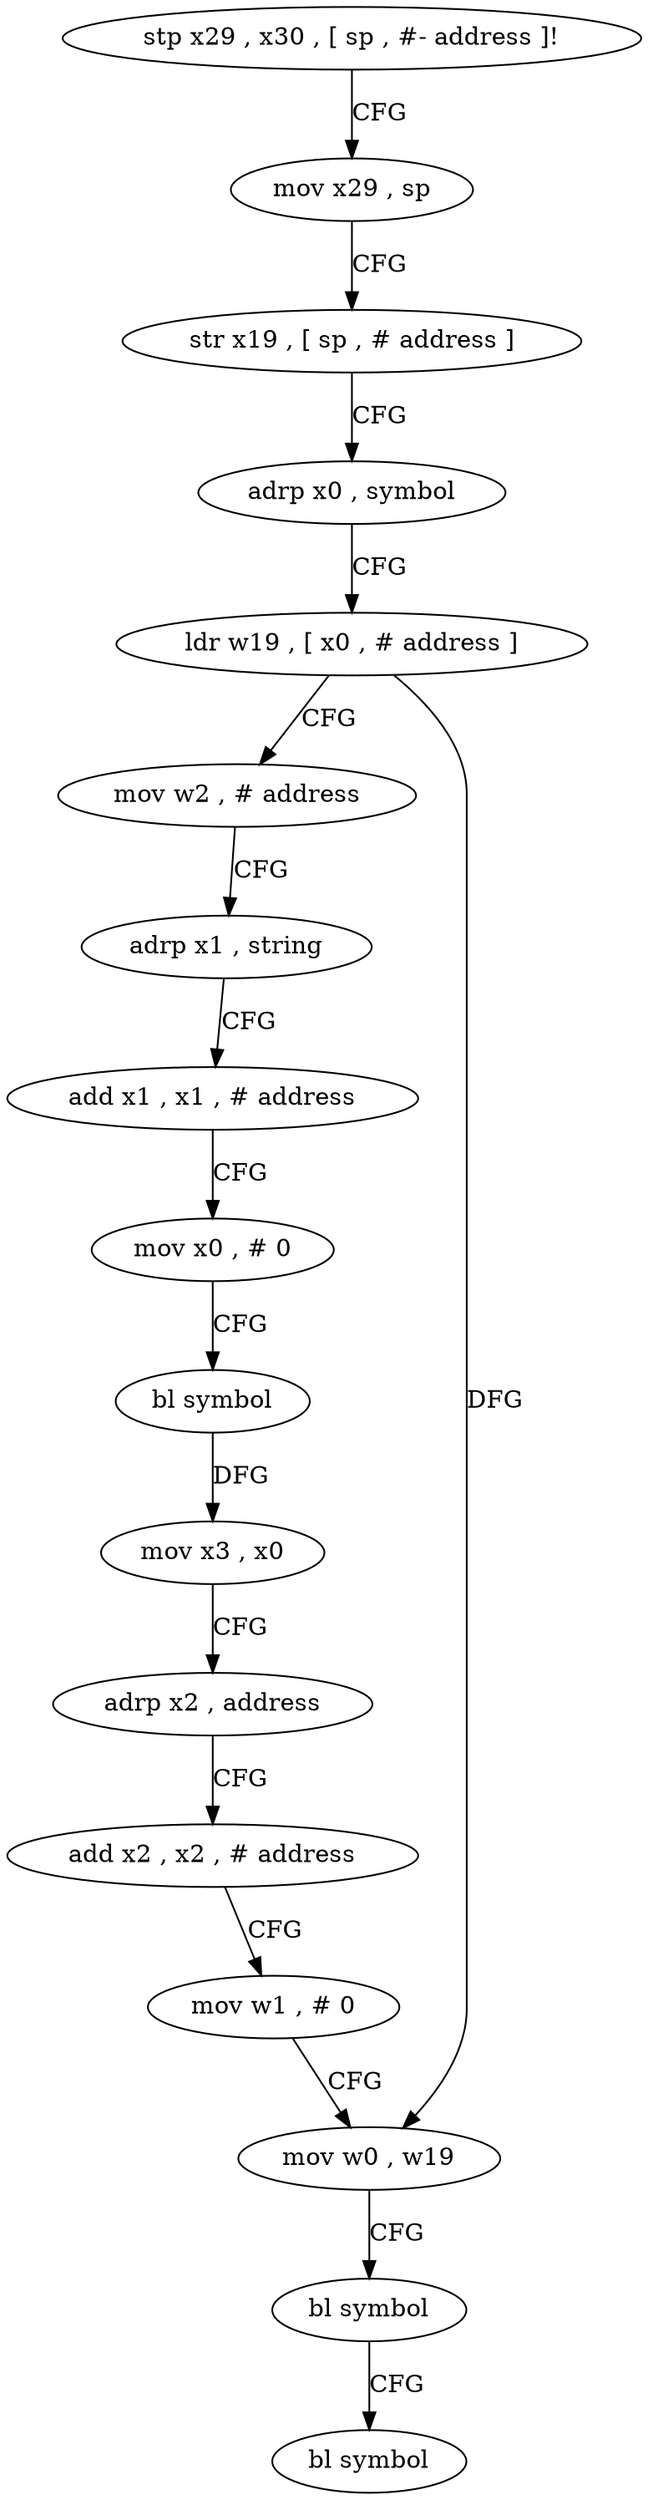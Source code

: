 digraph "func" {
"4375652" [label = "stp x29 , x30 , [ sp , #- address ]!" ]
"4375656" [label = "mov x29 , sp" ]
"4375660" [label = "str x19 , [ sp , # address ]" ]
"4375664" [label = "adrp x0 , symbol" ]
"4375668" [label = "ldr w19 , [ x0 , # address ]" ]
"4375672" [label = "mov w2 , # address" ]
"4375676" [label = "adrp x1 , string" ]
"4375680" [label = "add x1 , x1 , # address" ]
"4375684" [label = "mov x0 , # 0" ]
"4375688" [label = "bl symbol" ]
"4375692" [label = "mov x3 , x0" ]
"4375696" [label = "adrp x2 , address" ]
"4375700" [label = "add x2 , x2 , # address" ]
"4375704" [label = "mov w1 , # 0" ]
"4375708" [label = "mov w0 , w19" ]
"4375712" [label = "bl symbol" ]
"4375716" [label = "bl symbol" ]
"4375652" -> "4375656" [ label = "CFG" ]
"4375656" -> "4375660" [ label = "CFG" ]
"4375660" -> "4375664" [ label = "CFG" ]
"4375664" -> "4375668" [ label = "CFG" ]
"4375668" -> "4375672" [ label = "CFG" ]
"4375668" -> "4375708" [ label = "DFG" ]
"4375672" -> "4375676" [ label = "CFG" ]
"4375676" -> "4375680" [ label = "CFG" ]
"4375680" -> "4375684" [ label = "CFG" ]
"4375684" -> "4375688" [ label = "CFG" ]
"4375688" -> "4375692" [ label = "DFG" ]
"4375692" -> "4375696" [ label = "CFG" ]
"4375696" -> "4375700" [ label = "CFG" ]
"4375700" -> "4375704" [ label = "CFG" ]
"4375704" -> "4375708" [ label = "CFG" ]
"4375708" -> "4375712" [ label = "CFG" ]
"4375712" -> "4375716" [ label = "CFG" ]
}
